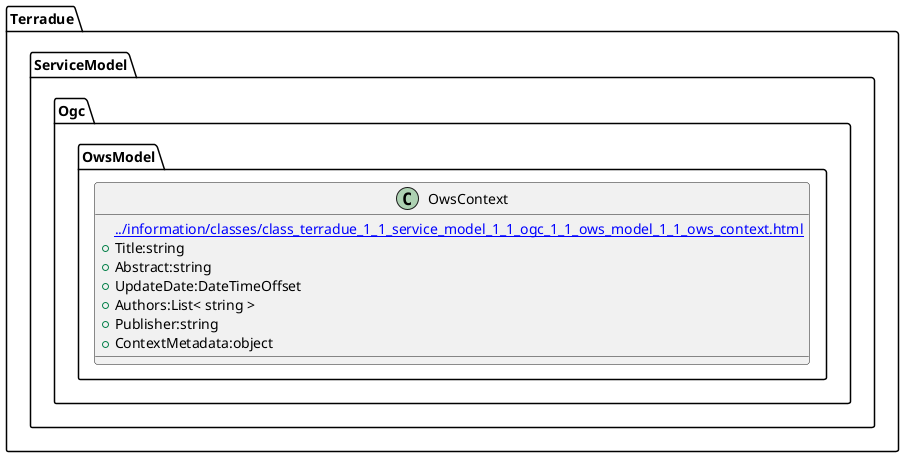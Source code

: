 @startuml
set namespaceSeparator ::
class Terradue::ServiceModel::Ogc::OwsModel::OwsContext {
[[../information/classes/class_terradue_1_1_service_model_1_1_ogc_1_1_ows_model_1_1_ows_context.html]]
 +Title:string
 +Abstract:string
 +UpdateDate:DateTimeOffset
 +Authors:List< string >
 +Publisher:string
 +ContextMetadata:object
}
@enduml

